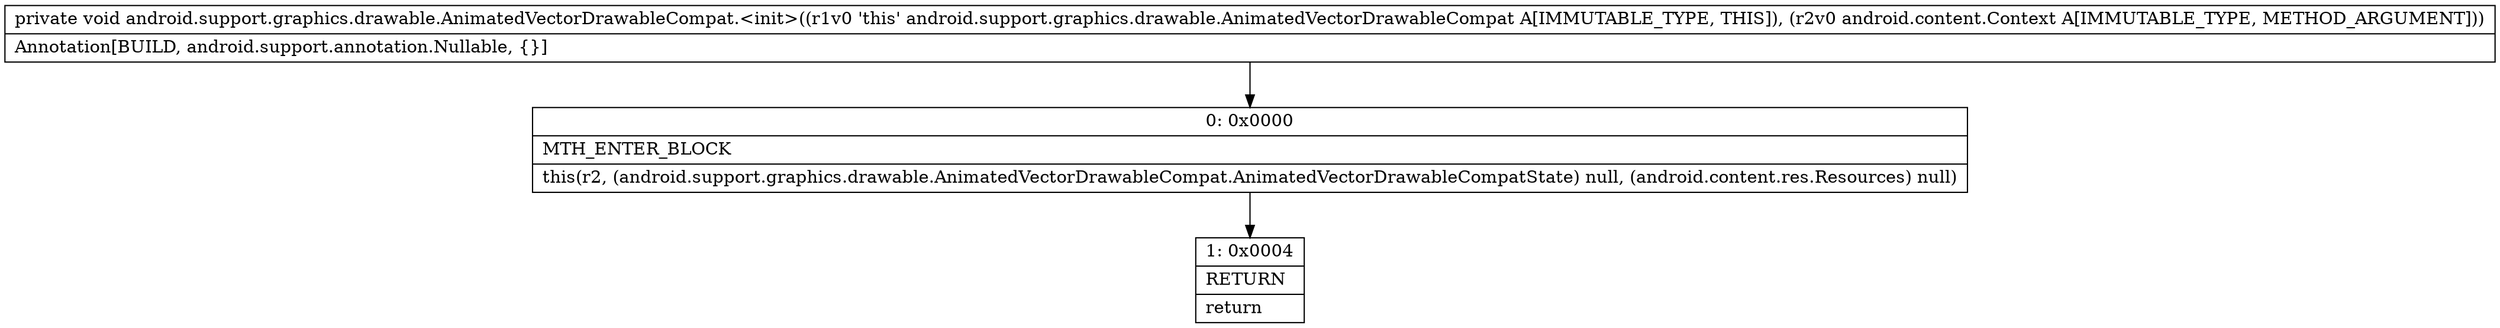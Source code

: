 digraph "CFG forandroid.support.graphics.drawable.AnimatedVectorDrawableCompat.\<init\>(Landroid\/content\/Context;)V" {
Node_0 [shape=record,label="{0\:\ 0x0000|MTH_ENTER_BLOCK\l|this(r2, (android.support.graphics.drawable.AnimatedVectorDrawableCompat.AnimatedVectorDrawableCompatState) null, (android.content.res.Resources) null)\l}"];
Node_1 [shape=record,label="{1\:\ 0x0004|RETURN\l|return\l}"];
MethodNode[shape=record,label="{private void android.support.graphics.drawable.AnimatedVectorDrawableCompat.\<init\>((r1v0 'this' android.support.graphics.drawable.AnimatedVectorDrawableCompat A[IMMUTABLE_TYPE, THIS]), (r2v0 android.content.Context A[IMMUTABLE_TYPE, METHOD_ARGUMENT]))  | Annotation[BUILD, android.support.annotation.Nullable, \{\}]\l}"];
MethodNode -> Node_0;
Node_0 -> Node_1;
}

